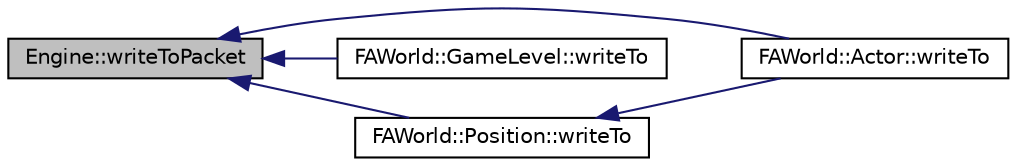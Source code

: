 digraph G
{
  edge [fontname="Helvetica",fontsize="10",labelfontname="Helvetica",labelfontsize="10"];
  node [fontname="Helvetica",fontsize="10",shape=record];
  rankdir="LR";
  Node1 [label="Engine::writeToPacket",height=0.2,width=0.4,color="black", fillcolor="grey75", style="filled" fontcolor="black"];
  Node1 -> Node2 [dir="back",color="midnightblue",fontsize="10",style="solid",fontname="Helvetica"];
  Node2 [label="FAWorld::Actor::writeTo",height=0.2,width=0.4,color="black", fillcolor="white", style="filled",URL="$class_f_a_world_1_1_actor.html#a80e0c4fe4a1dc980a57b9da694cd2362",tooltip="Write object to packet. startWriting() must be called before this function."];
  Node1 -> Node3 [dir="back",color="midnightblue",fontsize="10",style="solid",fontname="Helvetica"];
  Node3 [label="FAWorld::GameLevel::writeTo",height=0.2,width=0.4,color="black", fillcolor="white", style="filled",URL="$class_f_a_world_1_1_game_level.html#aa9600204c099cbdd5d8304823b879266",tooltip="Write object to packet. startWriting() must be called before this function."];
  Node1 -> Node4 [dir="back",color="midnightblue",fontsize="10",style="solid",fontname="Helvetica"];
  Node4 [label="FAWorld::Position::writeTo",height=0.2,width=0.4,color="black", fillcolor="white", style="filled",URL="$class_f_a_world_1_1_position.html#a1380f47771f9f1027a83ffd513570f83",tooltip="Write object to packet. startWriting() must be called before this function."];
  Node4 -> Node2 [dir="back",color="midnightblue",fontsize="10",style="solid",fontname="Helvetica"];
}
